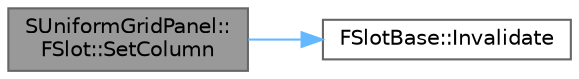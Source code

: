 digraph "SUniformGridPanel::FSlot::SetColumn"
{
 // INTERACTIVE_SVG=YES
 // LATEX_PDF_SIZE
  bgcolor="transparent";
  edge [fontname=Helvetica,fontsize=10,labelfontname=Helvetica,labelfontsize=10];
  node [fontname=Helvetica,fontsize=10,shape=box,height=0.2,width=0.4];
  rankdir="LR";
  Node1 [id="Node000001",label="SUniformGridPanel::\lFSlot::SetColumn",height=0.2,width=0.4,color="gray40", fillcolor="grey60", style="filled", fontcolor="black",tooltip=" "];
  Node1 -> Node2 [id="edge1_Node000001_Node000002",color="steelblue1",style="solid",tooltip=" "];
  Node2 [id="Node000002",label="FSlotBase::Invalidate",height=0.2,width=0.4,color="grey40", fillcolor="white", style="filled",URL="$dd/d98/classFSlotBase.html#a0d1d1591d0f4b764f20da57176221379",tooltip="Invalidate the widget's owner."];
}
